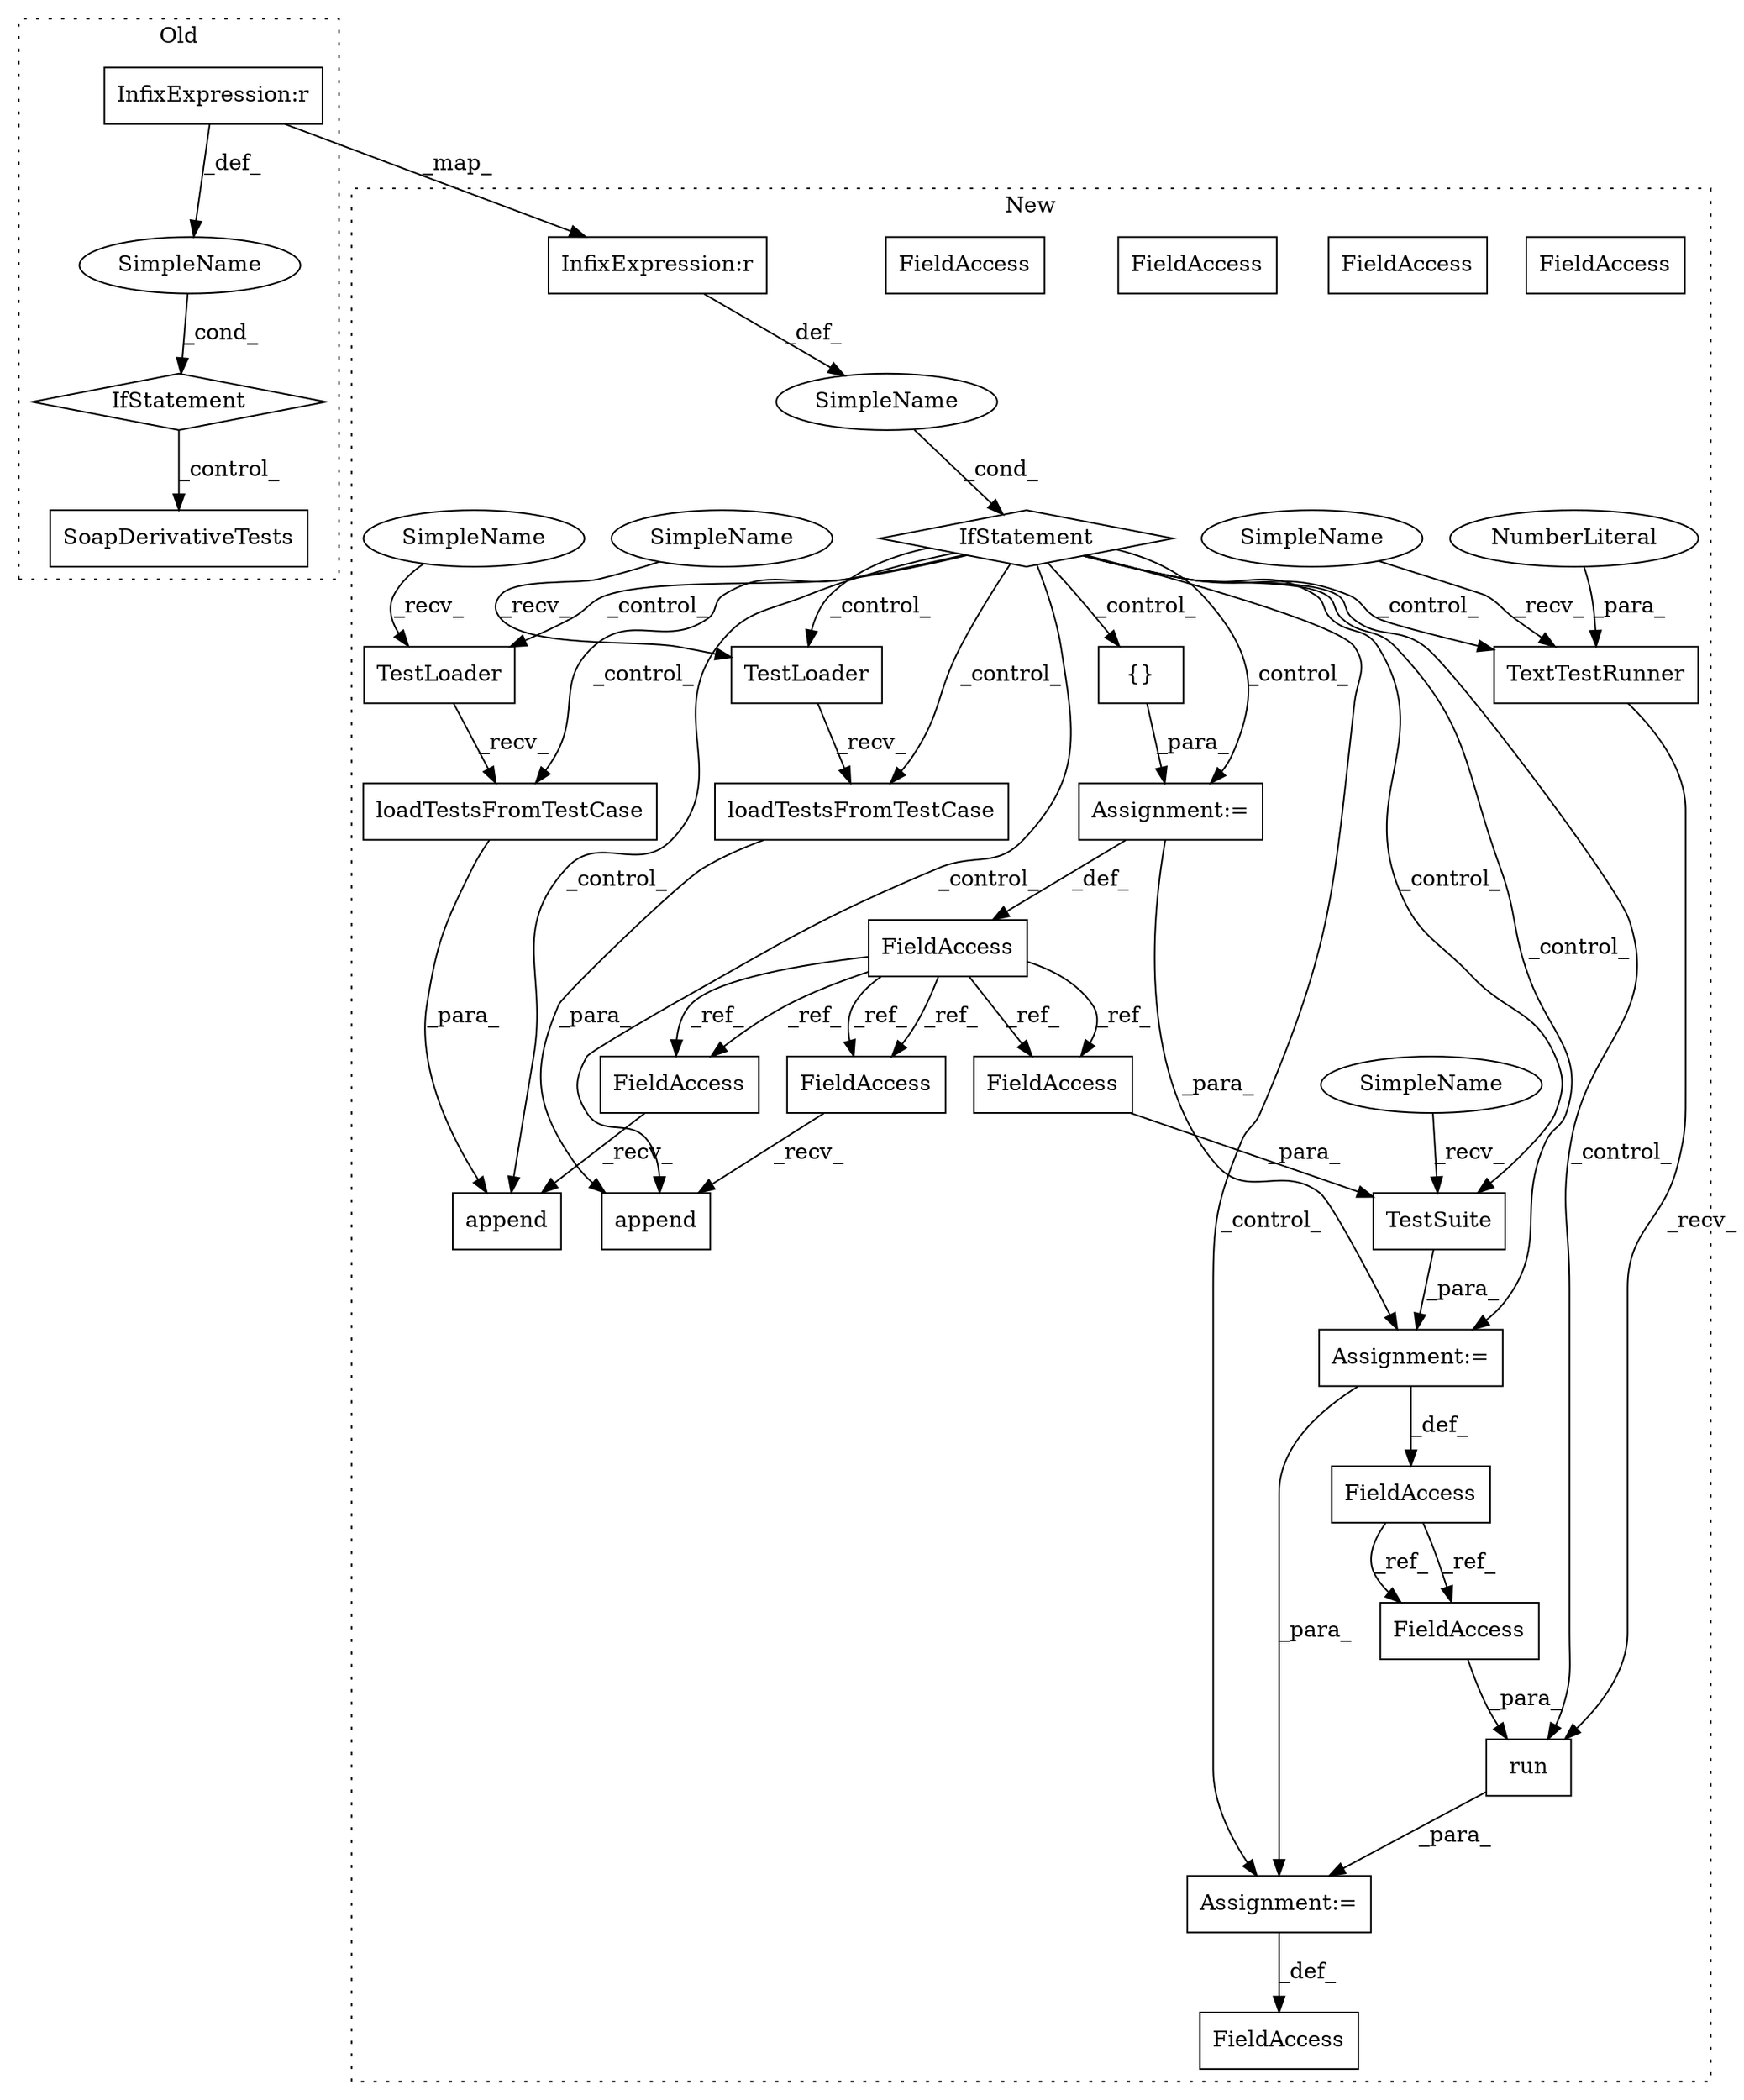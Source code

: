 digraph G {
subgraph cluster0 {
1 [label="SoapDerivativeTests" a="32" s="17560" l="21" shape="box"];
23 [label="InfixExpression:r" a="27" s="17536" l="4" shape="box"];
24 [label="SimpleName" a="42" s="" l="" shape="ellipse"];
25 [label="IfStatement" a="25" s="17524,17550" l="4,2" shape="diamond"];
label = "Old";
style="dotted";
}
subgraph cluster1 {
2 [label="run" a="32" s="18049,18061" l="4,1" shape="box"];
3 [label="{}" a="4" s="17778" l="2" shape="box"];
4 [label="TextTestRunner" a="32" s="18031,18047" l="15,1" shape="box"];
5 [label="NumberLiteral" a="34" s="18046" l="1" shape="ellipse"];
6 [label="TestSuite" a="32" s="17990,18006" l="10,1" shape="box"];
7 [label="TestLoader" a="32" s="17898" l="12" shape="box"];
8 [label="loadTestsFromTestCase" a="32" s="17911,17962" l="22,1" shape="box"];
9 [label="TestLoader" a="32" s="17811" l="12" shape="box"];
10 [label="loadTestsFromTestCase" a="32" s="17824,17865" l="22,1" shape="box"];
11 [label="FieldAccess" a="22" s="18000" l="6" shape="box"];
12 [label="FieldAccess" a="22" s="17747" l="6" shape="box"];
13 [label="FieldAccess" a="22" s="17972" l="8" shape="box"];
14 [label="FieldAccess" a="22" s="17875" l="6" shape="box"];
15 [label="FieldAccess" a="22" s="17788" l="6" shape="box"];
16 [label="FieldAccess" a="22" s="18053" l="8" shape="box"];
17 [label="FieldAccess" a="22" s="18015" l="6" shape="box"];
18 [label="Assignment:=" a="7" s="18021" l="1" shape="box"];
19 [label="Assignment:=" a="7" s="17753" l="1" shape="box"];
20 [label="Assignment:=" a="7" s="17980" l="1" shape="box"];
21 [label="append" a="32" s="17795,17866" l="7,1" shape="box"];
22 [label="InfixExpression:r" a="27" s="17723" l="4" shape="box"];
26 [label="IfStatement" a="25" s="17711,17737" l="4,2" shape="diamond"];
27 [label="SimpleName" a="42" s="" l="" shape="ellipse"];
28 [label="append" a="32" s="17882,17963" l="7,1" shape="box"];
29 [label="FieldAccess" a="22" s="18053" l="8" shape="box"];
30 [label="FieldAccess" a="22" s="17875" l="6" shape="box"];
31 [label="FieldAccess" a="22" s="18000" l="6" shape="box"];
32 [label="FieldAccess" a="22" s="17788" l="6" shape="box"];
33 [label="SimpleName" a="42" s="17981" l="8" shape="ellipse"];
34 [label="SimpleName" a="42" s="18022" l="8" shape="ellipse"];
35 [label="SimpleName" a="42" s="17889" l="8" shape="ellipse"];
36 [label="SimpleName" a="42" s="17802" l="8" shape="ellipse"];
label = "New";
style="dotted";
}
2 -> 18 [label="_para_"];
3 -> 19 [label="_para_"];
4 -> 2 [label="_recv_"];
5 -> 4 [label="_para_"];
6 -> 20 [label="_para_"];
7 -> 8 [label="_recv_"];
8 -> 28 [label="_para_"];
9 -> 10 [label="_recv_"];
10 -> 21 [label="_para_"];
12 -> 32 [label="_ref_"];
12 -> 30 [label="_ref_"];
12 -> 32 [label="_ref_"];
12 -> 31 [label="_ref_"];
12 -> 31 [label="_ref_"];
12 -> 30 [label="_ref_"];
13 -> 29 [label="_ref_"];
13 -> 29 [label="_ref_"];
18 -> 17 [label="_def_"];
19 -> 12 [label="_def_"];
19 -> 20 [label="_para_"];
20 -> 18 [label="_para_"];
20 -> 13 [label="_def_"];
22 -> 27 [label="_def_"];
23 -> 24 [label="_def_"];
23 -> 22 [label="_map_"];
24 -> 25 [label="_cond_"];
25 -> 1 [label="_control_"];
26 -> 10 [label="_control_"];
26 -> 8 [label="_control_"];
26 -> 19 [label="_control_"];
26 -> 20 [label="_control_"];
26 -> 4 [label="_control_"];
26 -> 21 [label="_control_"];
26 -> 7 [label="_control_"];
26 -> 9 [label="_control_"];
26 -> 18 [label="_control_"];
26 -> 2 [label="_control_"];
26 -> 3 [label="_control_"];
26 -> 28 [label="_control_"];
26 -> 6 [label="_control_"];
27 -> 26 [label="_cond_"];
29 -> 2 [label="_para_"];
30 -> 28 [label="_recv_"];
31 -> 6 [label="_para_"];
32 -> 21 [label="_recv_"];
33 -> 6 [label="_recv_"];
34 -> 4 [label="_recv_"];
35 -> 7 [label="_recv_"];
36 -> 9 [label="_recv_"];
}